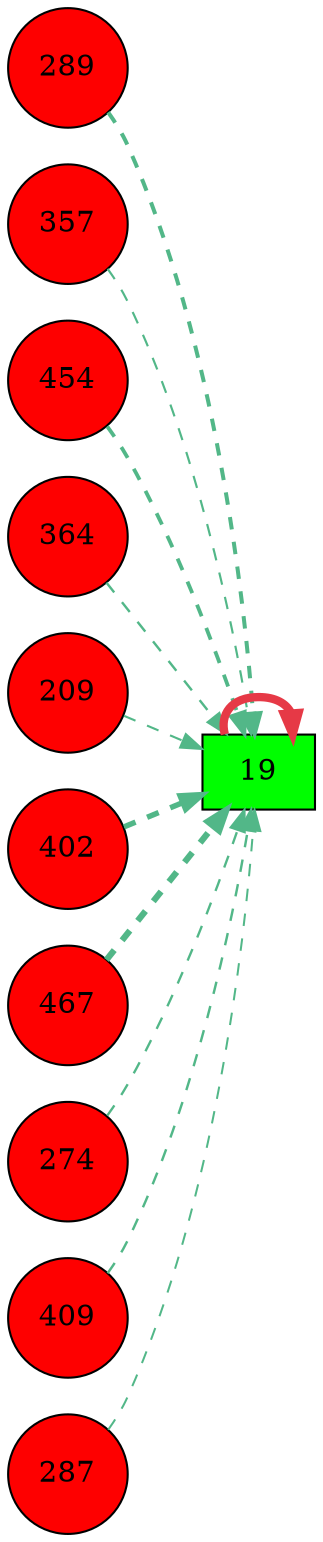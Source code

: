 digraph G{
rankdir=LR;
289 [style=filled, shape=circle, fillcolor="#fe0000", label="289"];
357 [style=filled, shape=circle, fillcolor="#fe0000", label="357"];
454 [style=filled, shape=circle, fillcolor="#fe0000", label="454"];
364 [style=filled, shape=circle, fillcolor="#fe0000", label="364"];
209 [style=filled, shape=circle, fillcolor="#fe0000", label="209"];
402 [style=filled, shape=circle, fillcolor="#fe0000", label="402"];
19 [style=filled, shape=box, fillcolor="#00fe00", label="19"];
467 [style=filled, shape=circle, fillcolor="#fe0000", label="467"];
274 [style=filled, shape=circle, fillcolor="#fe0000", label="274"];
409 [style=filled, shape=circle, fillcolor="#fe0000", label="409"];
287 [style=filled, shape=circle, fillcolor="#fe0000", label="287"];
19 -> 19 [color="#e63946",penwidth=4.00];
467 -> 19 [color="#52b788",style=dashed,penwidth=3.00];
402 -> 19 [color="#52b788",style=dashed,penwidth=2.63];
289 -> 19 [color="#52b788",style=dashed,penwidth=1.93];
454 -> 19 [color="#52b788",style=dashed,penwidth=1.83];
409 -> 19 [color="#52b788",style=dashed,penwidth=1.17];
364 -> 19 [color="#52b788",style=dashed,penwidth=1.16];
274 -> 19 [color="#52b788",style=dashed,penwidth=1.13];
357 -> 19 [color="#52b788",style=dashed,penwidth=1.04];
209 -> 19 [color="#52b788",style=dashed,penwidth=1.01];
287 -> 19 [color="#52b788",style=dashed,penwidth=0.97];
}
